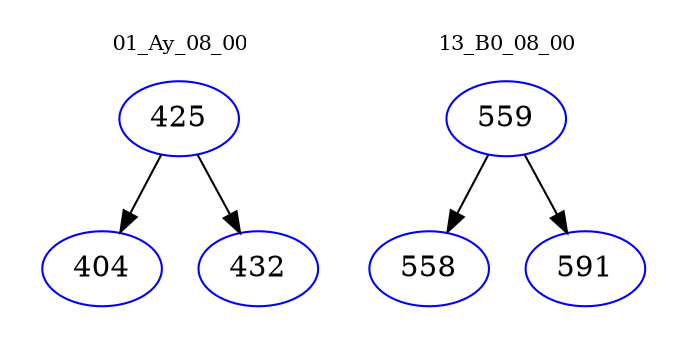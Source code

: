 digraph{
subgraph cluster_0 {
color = white
label = "01_Ay_08_00";
fontsize=10;
T0_425 [label="425", color="blue"]
T0_425 -> T0_404 [color="black"]
T0_404 [label="404", color="blue"]
T0_425 -> T0_432 [color="black"]
T0_432 [label="432", color="blue"]
}
subgraph cluster_1 {
color = white
label = "13_B0_08_00";
fontsize=10;
T1_559 [label="559", color="blue"]
T1_559 -> T1_558 [color="black"]
T1_558 [label="558", color="blue"]
T1_559 -> T1_591 [color="black"]
T1_591 [label="591", color="blue"]
}
}
